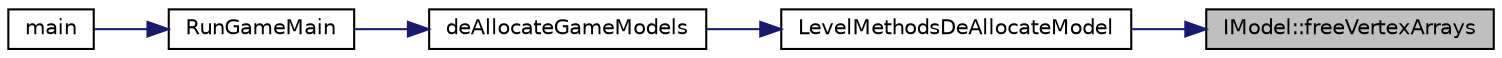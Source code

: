 digraph "IModel::freeVertexArrays"
{
 // LATEX_PDF_SIZE
  edge [fontname="Helvetica",fontsize="10",labelfontname="Helvetica",labelfontsize="10"];
  node [fontname="Helvetica",fontsize="10",shape=record];
  rankdir="RL";
  Node1 [label="IModel::freeVertexArrays",height=0.2,width=0.4,color="black", fillcolor="grey75", style="filled", fontcolor="black",tooltip=" "];
  Node1 -> Node2 [dir="back",color="midnightblue",fontsize="10",style="solid",fontname="Helvetica"];
  Node2 [label="LevelMethodsDeAllocateModel",height=0.2,width=0.4,color="black", fillcolor="white", style="filled",URL="$_level_methods_8cpp.html#a5a27f4b1ecd2fb58693b787739a45697",tooltip=" "];
  Node2 -> Node3 [dir="back",color="midnightblue",fontsize="10",style="solid",fontname="Helvetica"];
  Node3 [label="deAllocateGameModels",height=0.2,width=0.4,color="black", fillcolor="white", style="filled",URL="$main_8cpp.html#a3b299c261b806f6fe2a8aeaf9f2274bb",tooltip=" "];
  Node3 -> Node4 [dir="back",color="midnightblue",fontsize="10",style="solid",fontname="Helvetica"];
  Node4 [label="RunGameMain",height=0.2,width=0.4,color="black", fillcolor="white", style="filled",URL="$main_8cpp.html#aa4173368a267598f9c3c83944e79a303",tooltip=" "];
  Node4 -> Node5 [dir="back",color="midnightblue",fontsize="10",style="solid",fontname="Helvetica"];
  Node5 [label="main",height=0.2,width=0.4,color="black", fillcolor="white", style="filled",URL="$main_8cpp.html#a3c04138a5bfe5d72780bb7e82a18e627",tooltip=" "];
}
